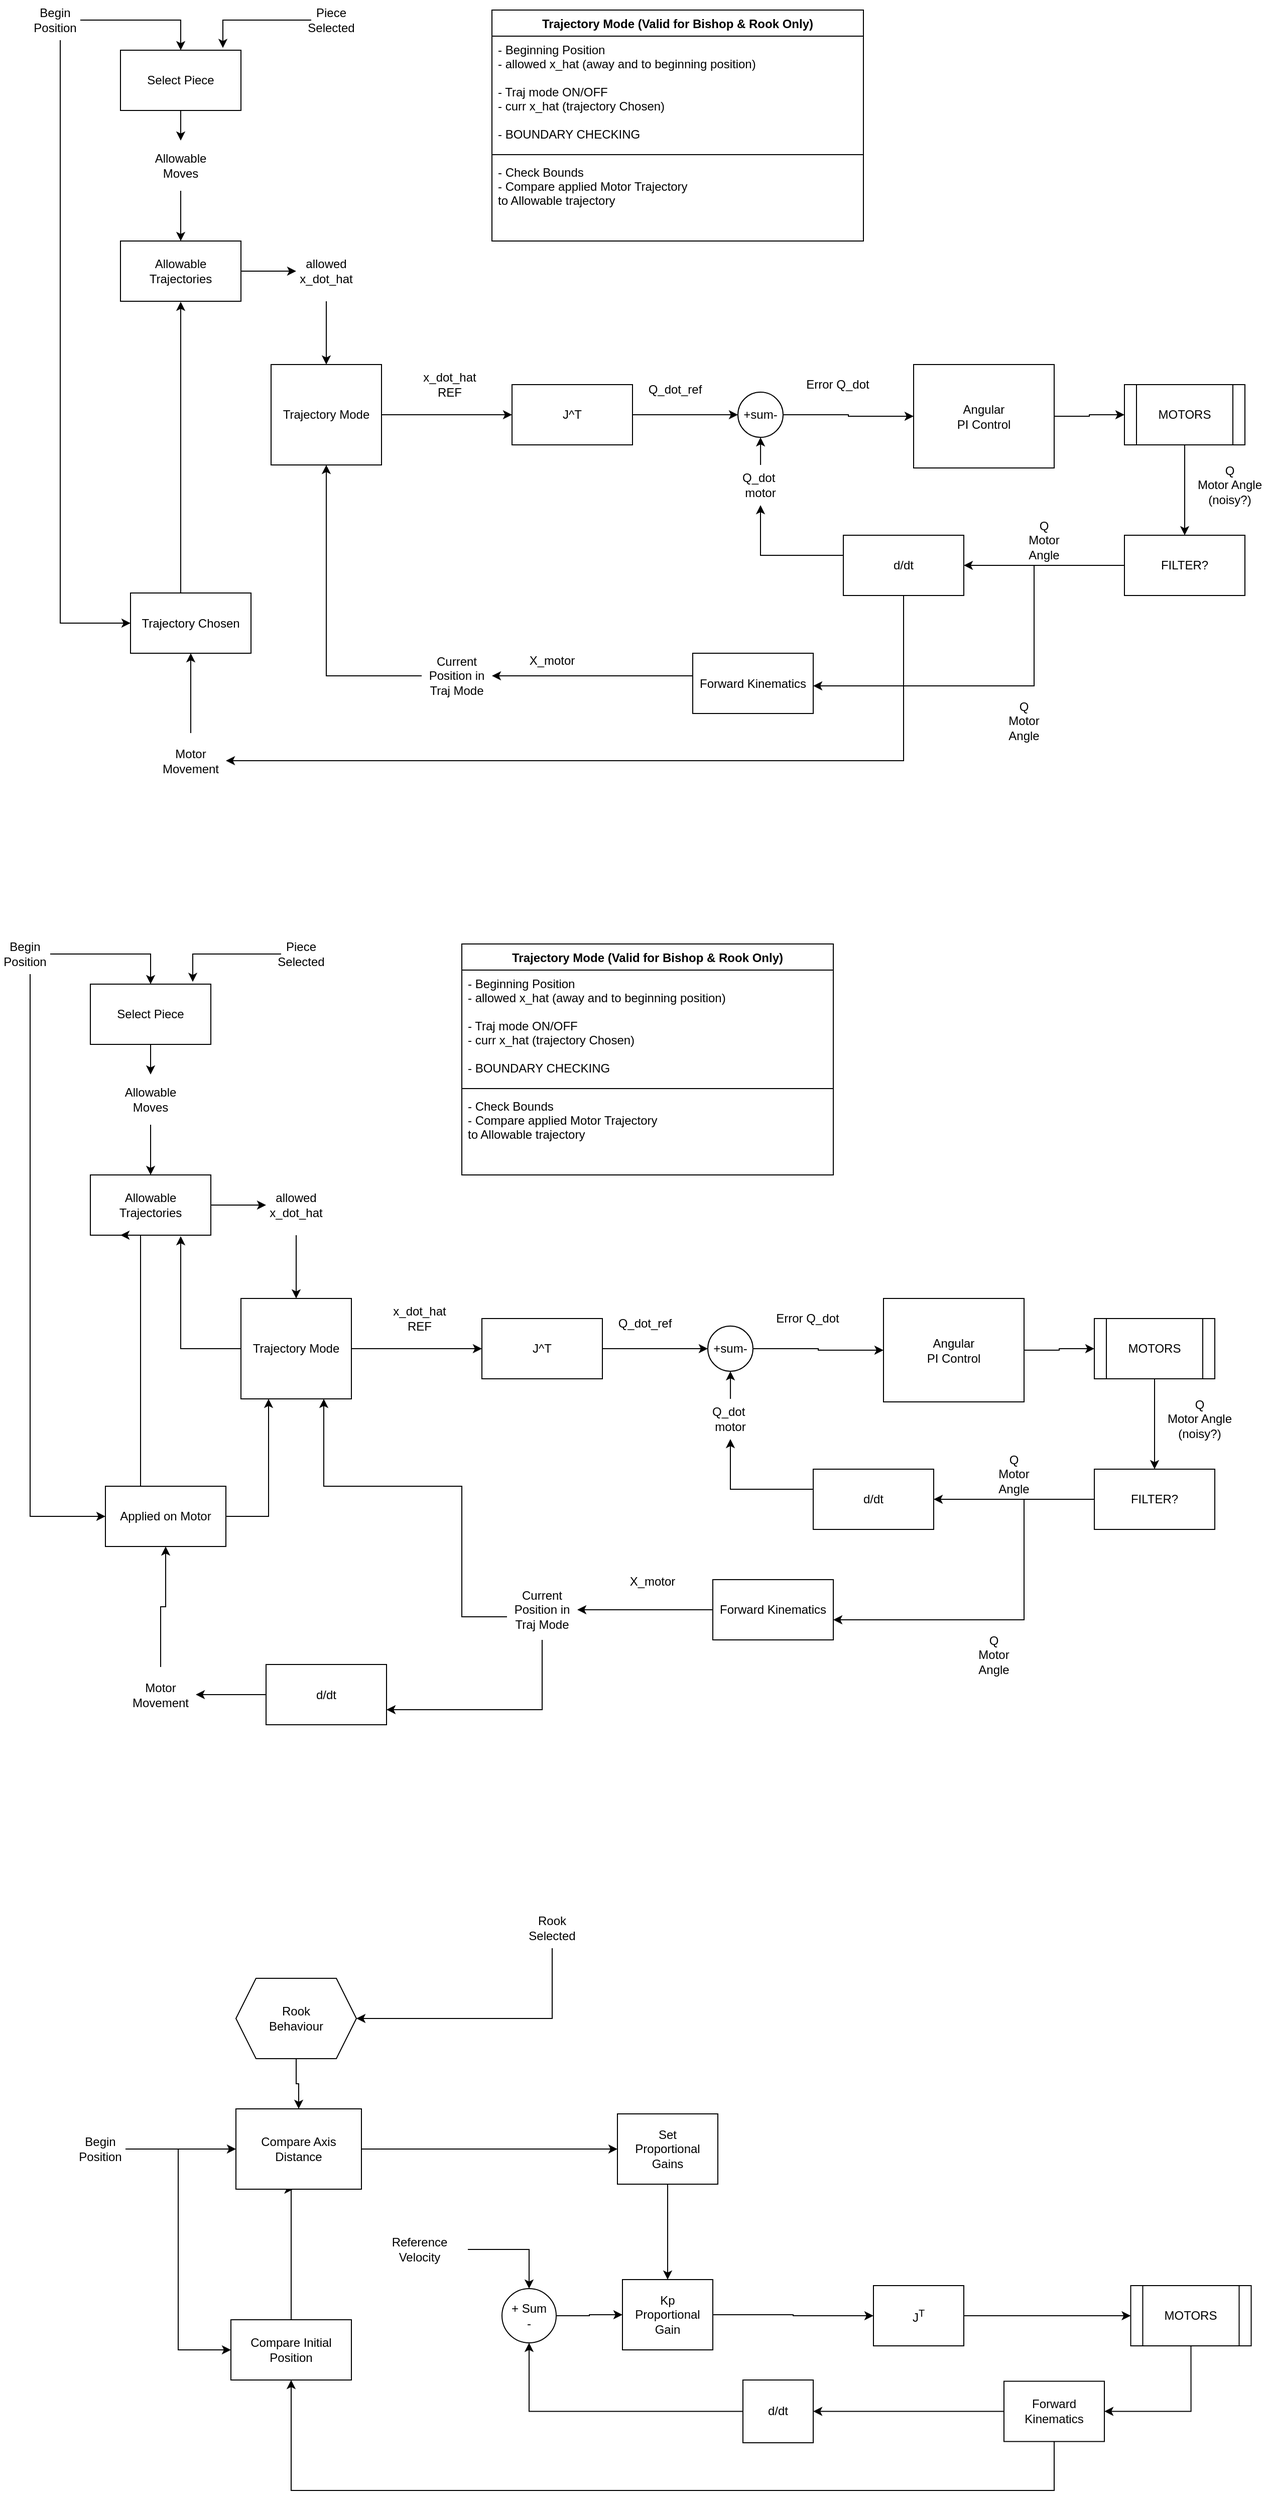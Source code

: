 <mxfile version="14.7.1" type="github">
  <diagram id="no_zvn_jt7BNAMizP92p" name="Page-1">
    <mxGraphModel dx="1588" dy="944" grid="1" gridSize="10" guides="1" tooltips="1" connect="1" arrows="1" fold="1" page="1" pageScale="1" pageWidth="827" pageHeight="1169" math="0" shadow="0">
      <root>
        <mxCell id="0" />
        <mxCell id="1" parent="0" />
        <mxCell id="gTRop01zv4GmD_jJxqDv-25" value="" style="edgeStyle=orthogonalEdgeStyle;rounded=0;orthogonalLoop=1;jettySize=auto;html=1;" parent="1" source="gTRop01zv4GmD_jJxqDv-1" target="gTRop01zv4GmD_jJxqDv-9" edge="1">
          <mxGeometry relative="1" as="geometry" />
        </mxCell>
        <mxCell id="gTRop01zv4GmD_jJxqDv-1" value="Select Piece" style="rounded=0;whiteSpace=wrap;html=1;" parent="1" vertex="1">
          <mxGeometry x="150" y="110" width="120" height="60" as="geometry" />
        </mxCell>
        <mxCell id="gTRop01zv4GmD_jJxqDv-3" value="" style="edgeStyle=orthogonalEdgeStyle;rounded=0;orthogonalLoop=1;jettySize=auto;html=1;" parent="1" source="gTRop01zv4GmD_jJxqDv-2" target="gTRop01zv4GmD_jJxqDv-1" edge="1">
          <mxGeometry relative="1" as="geometry" />
        </mxCell>
        <mxCell id="gTRop01zv4GmD_jJxqDv-81" value="" style="edgeStyle=orthogonalEdgeStyle;rounded=0;orthogonalLoop=1;jettySize=auto;html=1;entryX=0;entryY=0.5;entryDx=0;entryDy=0;" parent="1" source="gTRop01zv4GmD_jJxqDv-2" target="gTRop01zv4GmD_jJxqDv-33" edge="1">
          <mxGeometry relative="1" as="geometry">
            <mxPoint x="85" y="200" as="targetPoint" />
            <Array as="points">
              <mxPoint x="90" y="680" />
            </Array>
          </mxGeometry>
        </mxCell>
        <mxCell id="gTRop01zv4GmD_jJxqDv-2" value="Begin&lt;br&gt;Position" style="text;html=1;strokeColor=none;fillColor=none;align=center;verticalAlign=middle;whiteSpace=wrap;rounded=0;" parent="1" vertex="1">
          <mxGeometry x="60" y="60" width="50" height="40" as="geometry" />
        </mxCell>
        <mxCell id="gTRop01zv4GmD_jJxqDv-6" value="" style="edgeStyle=orthogonalEdgeStyle;rounded=0;orthogonalLoop=1;jettySize=auto;html=1;entryX=0.85;entryY=-0.037;entryDx=0;entryDy=0;entryPerimeter=0;" parent="1" source="gTRop01zv4GmD_jJxqDv-4" target="gTRop01zv4GmD_jJxqDv-1" edge="1">
          <mxGeometry relative="1" as="geometry">
            <mxPoint x="330" y="100" as="targetPoint" />
          </mxGeometry>
        </mxCell>
        <mxCell id="gTRop01zv4GmD_jJxqDv-4" value="Piece Selected" style="text;html=1;strokeColor=none;fillColor=none;align=center;verticalAlign=middle;whiteSpace=wrap;rounded=0;" parent="1" vertex="1">
          <mxGeometry x="340" y="70" width="40" height="20" as="geometry" />
        </mxCell>
        <mxCell id="gTRop01zv4GmD_jJxqDv-26" value="" style="edgeStyle=orthogonalEdgeStyle;rounded=0;orthogonalLoop=1;jettySize=auto;html=1;" parent="1" source="gTRop01zv4GmD_jJxqDv-9" target="gTRop01zv4GmD_jJxqDv-16" edge="1">
          <mxGeometry relative="1" as="geometry" />
        </mxCell>
        <mxCell id="gTRop01zv4GmD_jJxqDv-9" value="Allowable Moves" style="text;html=1;strokeColor=none;fillColor=none;align=center;verticalAlign=middle;whiteSpace=wrap;rounded=0;" parent="1" vertex="1">
          <mxGeometry x="180" y="200" width="60" height="50" as="geometry" />
        </mxCell>
        <mxCell id="gTRop01zv4GmD_jJxqDv-77" value="" style="edgeStyle=orthogonalEdgeStyle;rounded=0;orthogonalLoop=1;jettySize=auto;html=1;" parent="1" source="gTRop01zv4GmD_jJxqDv-16" target="gTRop01zv4GmD_jJxqDv-31" edge="1">
          <mxGeometry relative="1" as="geometry" />
        </mxCell>
        <mxCell id="gTRop01zv4GmD_jJxqDv-16" value="Allowable&lt;br&gt;Trajectories" style="rounded=0;whiteSpace=wrap;html=1;" parent="1" vertex="1">
          <mxGeometry x="150" y="300" width="120" height="60" as="geometry" />
        </mxCell>
        <mxCell id="gTRop01zv4GmD_jJxqDv-48" value="" style="edgeStyle=orthogonalEdgeStyle;rounded=0;orthogonalLoop=1;jettySize=auto;html=1;entryX=0;entryY=0.5;entryDx=0;entryDy=0;" parent="1" source="gTRop01zv4GmD_jJxqDv-20" target="gTRop01zv4GmD_jJxqDv-55" edge="1">
          <mxGeometry relative="1" as="geometry">
            <mxPoint x="760" y="473" as="targetPoint" />
          </mxGeometry>
        </mxCell>
        <mxCell id="gTRop01zv4GmD_jJxqDv-20" value="J^T" style="rounded=0;whiteSpace=wrap;html=1;" parent="1" vertex="1">
          <mxGeometry x="540" y="443" width="120" height="60" as="geometry" />
        </mxCell>
        <mxCell id="gTRop01zv4GmD_jJxqDv-45" value="" style="edgeStyle=orthogonalEdgeStyle;rounded=0;orthogonalLoop=1;jettySize=auto;html=1;" parent="1" source="gTRop01zv4GmD_jJxqDv-22" target="gTRop01zv4GmD_jJxqDv-20" edge="1">
          <mxGeometry relative="1" as="geometry" />
        </mxCell>
        <mxCell id="gTRop01zv4GmD_jJxqDv-22" value="Trajectory Mode" style="rounded=0;whiteSpace=wrap;html=1;" parent="1" vertex="1">
          <mxGeometry x="300" y="423" width="110" height="100" as="geometry" />
        </mxCell>
        <mxCell id="gTRop01zv4GmD_jJxqDv-78" value="" style="edgeStyle=orthogonalEdgeStyle;rounded=0;orthogonalLoop=1;jettySize=auto;html=1;entryX=0.5;entryY=0;entryDx=0;entryDy=0;" parent="1" source="gTRop01zv4GmD_jJxqDv-31" target="gTRop01zv4GmD_jJxqDv-22" edge="1">
          <mxGeometry relative="1" as="geometry">
            <mxPoint x="350" y="410" as="targetPoint" />
          </mxGeometry>
        </mxCell>
        <mxCell id="gTRop01zv4GmD_jJxqDv-31" value="allowed&lt;br&gt;x_dot_hat" style="text;html=1;strokeColor=none;fillColor=none;align=center;verticalAlign=middle;whiteSpace=wrap;rounded=0;" parent="1" vertex="1">
          <mxGeometry x="325" y="300" width="60" height="60" as="geometry" />
        </mxCell>
        <mxCell id="gTRop01zv4GmD_jJxqDv-79" value="" style="edgeStyle=orthogonalEdgeStyle;rounded=0;orthogonalLoop=1;jettySize=auto;html=1;entryX=0.25;entryY=1;entryDx=0;entryDy=0;" parent="1" source="gTRop01zv4GmD_jJxqDv-33" edge="1">
          <mxGeometry relative="1" as="geometry">
            <mxPoint x="210" y="360.5" as="targetPoint" />
            <Array as="points">
              <mxPoint x="210" y="470.5" />
              <mxPoint x="210" y="470.5" />
            </Array>
          </mxGeometry>
        </mxCell>
        <mxCell id="gTRop01zv4GmD_jJxqDv-33" value="Trajectory Chosen" style="rounded=0;whiteSpace=wrap;html=1;" parent="1" vertex="1">
          <mxGeometry x="160" y="650.5" width="120" height="60" as="geometry" />
        </mxCell>
        <mxCell id="gTRop01zv4GmD_jJxqDv-83" value="" style="edgeStyle=orthogonalEdgeStyle;rounded=0;orthogonalLoop=1;jettySize=auto;html=1;" parent="1" source="gTRop01zv4GmD_jJxqDv-34" target="gTRop01zv4GmD_jJxqDv-33" edge="1">
          <mxGeometry relative="1" as="geometry" />
        </mxCell>
        <mxCell id="gTRop01zv4GmD_jJxqDv-34" value="Motor Movement" style="text;html=1;strokeColor=none;fillColor=none;align=center;verticalAlign=middle;whiteSpace=wrap;rounded=0;" parent="1" vertex="1">
          <mxGeometry x="185" y="790" width="70" height="55" as="geometry" />
        </mxCell>
        <mxCell id="VHoZAzU2RzgKH1muCBWd-2" value="" style="edgeStyle=orthogonalEdgeStyle;rounded=0;orthogonalLoop=1;jettySize=auto;html=1;entryX=0.5;entryY=1;entryDx=0;entryDy=0;" parent="1" source="gTRop01zv4GmD_jJxqDv-42" target="gTRop01zv4GmD_jJxqDv-22" edge="1">
          <mxGeometry relative="1" as="geometry">
            <mxPoint x="335" y="673" as="targetPoint" />
          </mxGeometry>
        </mxCell>
        <mxCell id="gTRop01zv4GmD_jJxqDv-42" value="Current&lt;br&gt;Position in Traj Mode" style="text;html=1;strokeColor=none;fillColor=none;align=center;verticalAlign=middle;whiteSpace=wrap;rounded=0;" parent="1" vertex="1">
          <mxGeometry x="450" y="703" width="70" height="60" as="geometry" />
        </mxCell>
        <mxCell id="gTRop01zv4GmD_jJxqDv-46" value="x_dot_hat &lt;br&gt;REF" style="text;html=1;strokeColor=none;fillColor=none;align=center;verticalAlign=middle;whiteSpace=wrap;rounded=0;" parent="1" vertex="1">
          <mxGeometry x="450" y="423" width="56" height="40" as="geometry" />
        </mxCell>
        <mxCell id="gTRop01zv4GmD_jJxqDv-50" value="" style="edgeStyle=orthogonalEdgeStyle;rounded=0;orthogonalLoop=1;jettySize=auto;html=1;entryX=0.5;entryY=1;entryDx=0;entryDy=0;" parent="1" source="gTRop01zv4GmD_jJxqDv-49" target="gTRop01zv4GmD_jJxqDv-55" edge="1">
          <mxGeometry relative="1" as="geometry">
            <mxPoint x="790" y="473" as="targetPoint" />
          </mxGeometry>
        </mxCell>
        <mxCell id="gTRop01zv4GmD_jJxqDv-49" value="Q_dot&amp;nbsp;&lt;br&gt;motor" style="text;html=1;strokeColor=none;fillColor=none;align=center;verticalAlign=middle;whiteSpace=wrap;rounded=0;" parent="1" vertex="1">
          <mxGeometry x="761.25" y="523" width="52.5" height="40" as="geometry" />
        </mxCell>
        <mxCell id="gTRop01zv4GmD_jJxqDv-51" value="Q_dot_ref" style="text;html=1;strokeColor=none;fillColor=none;align=center;verticalAlign=middle;whiteSpace=wrap;rounded=0;" parent="1" vertex="1">
          <mxGeometry x="665" y="438" width="75" height="20" as="geometry" />
        </mxCell>
        <mxCell id="gTRop01zv4GmD_jJxqDv-57" value="" style="edgeStyle=orthogonalEdgeStyle;rounded=0;orthogonalLoop=1;jettySize=auto;html=1;" parent="1" source="gTRop01zv4GmD_jJxqDv-55" target="gTRop01zv4GmD_jJxqDv-56" edge="1">
          <mxGeometry relative="1" as="geometry" />
        </mxCell>
        <mxCell id="gTRop01zv4GmD_jJxqDv-55" value="&lt;span&gt;+sum-&lt;/span&gt;" style="ellipse;whiteSpace=wrap;html=1;aspect=fixed;" parent="1" vertex="1">
          <mxGeometry x="765" y="450.5" width="45" height="45" as="geometry" />
        </mxCell>
        <mxCell id="gTRop01zv4GmD_jJxqDv-59" value="" style="edgeStyle=orthogonalEdgeStyle;rounded=0;orthogonalLoop=1;jettySize=auto;html=1;" parent="1" source="gTRop01zv4GmD_jJxqDv-56" target="gTRop01zv4GmD_jJxqDv-58" edge="1">
          <mxGeometry relative="1" as="geometry" />
        </mxCell>
        <mxCell id="gTRop01zv4GmD_jJxqDv-56" value="Angular&lt;br&gt;PI Control" style="rounded=0;whiteSpace=wrap;html=1;" parent="1" vertex="1">
          <mxGeometry x="940" y="423" width="140" height="103" as="geometry" />
        </mxCell>
        <mxCell id="gTRop01zv4GmD_jJxqDv-61" value="" style="edgeStyle=orthogonalEdgeStyle;rounded=0;orthogonalLoop=1;jettySize=auto;html=1;" parent="1" source="gTRop01zv4GmD_jJxqDv-58" target="gTRop01zv4GmD_jJxqDv-60" edge="1">
          <mxGeometry relative="1" as="geometry" />
        </mxCell>
        <mxCell id="gTRop01zv4GmD_jJxqDv-58" value="MOTORS" style="shape=process;whiteSpace=wrap;html=1;backgroundOutline=1;" parent="1" vertex="1">
          <mxGeometry x="1150" y="443" width="120" height="60" as="geometry" />
        </mxCell>
        <mxCell id="gTRop01zv4GmD_jJxqDv-63" value="" style="edgeStyle=orthogonalEdgeStyle;rounded=0;orthogonalLoop=1;jettySize=auto;html=1;" parent="1" source="gTRop01zv4GmD_jJxqDv-60" target="gTRop01zv4GmD_jJxqDv-62" edge="1">
          <mxGeometry relative="1" as="geometry" />
        </mxCell>
        <mxCell id="gTRop01zv4GmD_jJxqDv-69" value="" style="edgeStyle=orthogonalEdgeStyle;rounded=0;orthogonalLoop=1;jettySize=auto;html=1;" parent="1" source="gTRop01zv4GmD_jJxqDv-60" target="gTRop01zv4GmD_jJxqDv-68" edge="1">
          <mxGeometry relative="1" as="geometry">
            <Array as="points">
              <mxPoint x="1060" y="623" />
              <mxPoint x="1060" y="743" />
            </Array>
          </mxGeometry>
        </mxCell>
        <mxCell id="gTRop01zv4GmD_jJxqDv-60" value="FILTER?" style="whiteSpace=wrap;html=1;" parent="1" vertex="1">
          <mxGeometry x="1150" y="593" width="120" height="60" as="geometry" />
        </mxCell>
        <mxCell id="gTRop01zv4GmD_jJxqDv-64" value="" style="edgeStyle=orthogonalEdgeStyle;rounded=0;orthogonalLoop=1;jettySize=auto;html=1;entryX=0.5;entryY=1;entryDx=0;entryDy=0;" parent="1" source="gTRop01zv4GmD_jJxqDv-62" target="gTRop01zv4GmD_jJxqDv-49" edge="1">
          <mxGeometry relative="1" as="geometry">
            <mxPoint x="788" y="583" as="targetPoint" />
            <Array as="points">
              <mxPoint x="787" y="613" />
            </Array>
          </mxGeometry>
        </mxCell>
        <mxCell id="gTRop01zv4GmD_jJxqDv-85" value="" style="edgeStyle=orthogonalEdgeStyle;rounded=0;orthogonalLoop=1;jettySize=auto;html=1;entryX=1;entryY=0.5;entryDx=0;entryDy=0;" parent="1" source="gTRop01zv4GmD_jJxqDv-62" target="gTRop01zv4GmD_jJxqDv-34" edge="1">
          <mxGeometry relative="1" as="geometry">
            <mxPoint x="940" y="730" as="targetPoint" />
            <Array as="points">
              <mxPoint x="930" y="818" />
            </Array>
          </mxGeometry>
        </mxCell>
        <mxCell id="gTRop01zv4GmD_jJxqDv-62" value="d/dt" style="whiteSpace=wrap;html=1;" parent="1" vertex="1">
          <mxGeometry x="870" y="593" width="120" height="60" as="geometry" />
        </mxCell>
        <mxCell id="gTRop01zv4GmD_jJxqDv-65" value="Q&lt;br&gt;Motor Angle&lt;br&gt;(noisy?)" style="text;html=1;strokeColor=none;fillColor=none;align=center;verticalAlign=middle;whiteSpace=wrap;rounded=0;" parent="1" vertex="1">
          <mxGeometry x="1220" y="513" width="70" height="60" as="geometry" />
        </mxCell>
        <mxCell id="gTRop01zv4GmD_jJxqDv-66" value="Q&lt;br&gt;Motor Angle" style="text;html=1;strokeColor=none;fillColor=none;align=center;verticalAlign=middle;whiteSpace=wrap;rounded=0;" parent="1" vertex="1">
          <mxGeometry x="1050" y="573" width="40" height="50" as="geometry" />
        </mxCell>
        <mxCell id="gTRop01zv4GmD_jJxqDv-67" value="Q&lt;br&gt;Motor Angle" style="text;html=1;strokeColor=none;fillColor=none;align=center;verticalAlign=middle;whiteSpace=wrap;rounded=0;" parent="1" vertex="1">
          <mxGeometry x="1030" y="753" width="40" height="50" as="geometry" />
        </mxCell>
        <mxCell id="gTRop01zv4GmD_jJxqDv-71" value="" style="edgeStyle=orthogonalEdgeStyle;rounded=0;orthogonalLoop=1;jettySize=auto;html=1;entryX=1;entryY=0.5;entryDx=0;entryDy=0;" parent="1" source="gTRop01zv4GmD_jJxqDv-68" target="gTRop01zv4GmD_jJxqDv-42" edge="1">
          <mxGeometry relative="1" as="geometry">
            <mxPoint x="490" y="673" as="targetPoint" />
            <Array as="points">
              <mxPoint x="520" y="733" />
            </Array>
          </mxGeometry>
        </mxCell>
        <mxCell id="gTRop01zv4GmD_jJxqDv-68" value="Forward Kinematics" style="whiteSpace=wrap;html=1;" parent="1" vertex="1">
          <mxGeometry x="720" y="710.5" width="120" height="60" as="geometry" />
        </mxCell>
        <mxCell id="gTRop01zv4GmD_jJxqDv-86" value="X_motor" style="text;html=1;strokeColor=none;fillColor=none;align=center;verticalAlign=middle;whiteSpace=wrap;rounded=0;" parent="1" vertex="1">
          <mxGeometry x="540" y="693" width="80" height="50" as="geometry" />
        </mxCell>
        <mxCell id="gTRop01zv4GmD_jJxqDv-88" value="Error Q_dot" style="text;html=1;strokeColor=none;fillColor=none;align=center;verticalAlign=middle;whiteSpace=wrap;rounded=0;" parent="1" vertex="1">
          <mxGeometry x="827" y="433" width="75" height="20" as="geometry" />
        </mxCell>
        <mxCell id="gTRop01zv4GmD_jJxqDv-91" value="Trajectory Mode (Valid for Bishop &amp; Rook Only)" style="swimlane;fontStyle=1;align=center;verticalAlign=top;childLayout=stackLayout;horizontal=1;startSize=26;horizontalStack=0;resizeParent=1;resizeParentMax=0;resizeLast=0;collapsible=1;marginBottom=0;" parent="1" vertex="1">
          <mxGeometry x="520" y="70" width="370" height="230" as="geometry" />
        </mxCell>
        <mxCell id="gTRop01zv4GmD_jJxqDv-92" value="- Beginning Position&#xa;- allowed x_hat (away and to beginning position)&#xa;&#xa;- Traj mode ON/OFF&#xa;- curr x_hat (trajectory Chosen)&#xa;&#xa;- BOUNDARY CHECKING&#xa;&#xa;" style="text;strokeColor=none;fillColor=none;align=left;verticalAlign=top;spacingLeft=4;spacingRight=4;overflow=hidden;rotatable=0;points=[[0,0.5],[1,0.5]];portConstraint=eastwest;" parent="gTRop01zv4GmD_jJxqDv-91" vertex="1">
          <mxGeometry y="26" width="370" height="114" as="geometry" />
        </mxCell>
        <mxCell id="gTRop01zv4GmD_jJxqDv-93" value="" style="line;strokeWidth=1;fillColor=none;align=left;verticalAlign=middle;spacingTop=-1;spacingLeft=3;spacingRight=3;rotatable=0;labelPosition=right;points=[];portConstraint=eastwest;" parent="gTRop01zv4GmD_jJxqDv-91" vertex="1">
          <mxGeometry y="140" width="370" height="8" as="geometry" />
        </mxCell>
        <mxCell id="gTRop01zv4GmD_jJxqDv-94" value="- Check Bounds&#xa;- Compare applied Motor Trajectory &#xa;to Allowable trajectory" style="text;strokeColor=none;fillColor=none;align=left;verticalAlign=top;spacingLeft=4;spacingRight=4;overflow=hidden;rotatable=0;points=[[0,0.5],[1,0.5]];portConstraint=eastwest;" parent="gTRop01zv4GmD_jJxqDv-91" vertex="1">
          <mxGeometry y="148" width="370" height="82" as="geometry" />
        </mxCell>
        <mxCell id="VHoZAzU2RzgKH1muCBWd-4" value="" style="edgeStyle=orthogonalEdgeStyle;rounded=0;orthogonalLoop=1;jettySize=auto;html=1;" parent="1" source="VHoZAzU2RzgKH1muCBWd-5" target="VHoZAzU2RzgKH1muCBWd-12" edge="1">
          <mxGeometry relative="1" as="geometry" />
        </mxCell>
        <mxCell id="VHoZAzU2RzgKH1muCBWd-5" value="Select Piece" style="rounded=0;whiteSpace=wrap;html=1;" parent="1" vertex="1">
          <mxGeometry x="120" y="1040" width="120" height="60" as="geometry" />
        </mxCell>
        <mxCell id="VHoZAzU2RzgKH1muCBWd-6" value="" style="edgeStyle=orthogonalEdgeStyle;rounded=0;orthogonalLoop=1;jettySize=auto;html=1;" parent="1" source="VHoZAzU2RzgKH1muCBWd-8" target="VHoZAzU2RzgKH1muCBWd-5" edge="1">
          <mxGeometry relative="1" as="geometry" />
        </mxCell>
        <mxCell id="VHoZAzU2RzgKH1muCBWd-7" value="" style="edgeStyle=orthogonalEdgeStyle;rounded=0;orthogonalLoop=1;jettySize=auto;html=1;entryX=0;entryY=0.5;entryDx=0;entryDy=0;" parent="1" source="VHoZAzU2RzgKH1muCBWd-8" target="VHoZAzU2RzgKH1muCBWd-22" edge="1">
          <mxGeometry relative="1" as="geometry">
            <mxPoint x="55" y="1130" as="targetPoint" />
            <Array as="points">
              <mxPoint x="60" y="1570" />
            </Array>
          </mxGeometry>
        </mxCell>
        <mxCell id="VHoZAzU2RzgKH1muCBWd-8" value="Begin&lt;br&gt;Position" style="text;html=1;strokeColor=none;fillColor=none;align=center;verticalAlign=middle;whiteSpace=wrap;rounded=0;" parent="1" vertex="1">
          <mxGeometry x="30" y="990" width="50" height="40" as="geometry" />
        </mxCell>
        <mxCell id="VHoZAzU2RzgKH1muCBWd-9" value="" style="edgeStyle=orthogonalEdgeStyle;rounded=0;orthogonalLoop=1;jettySize=auto;html=1;entryX=0.85;entryY=-0.037;entryDx=0;entryDy=0;entryPerimeter=0;" parent="1" source="VHoZAzU2RzgKH1muCBWd-10" target="VHoZAzU2RzgKH1muCBWd-5" edge="1">
          <mxGeometry relative="1" as="geometry">
            <mxPoint x="300" y="1030" as="targetPoint" />
          </mxGeometry>
        </mxCell>
        <mxCell id="VHoZAzU2RzgKH1muCBWd-10" value="Piece Selected" style="text;html=1;strokeColor=none;fillColor=none;align=center;verticalAlign=middle;whiteSpace=wrap;rounded=0;" parent="1" vertex="1">
          <mxGeometry x="310" y="1000" width="40" height="20" as="geometry" />
        </mxCell>
        <mxCell id="VHoZAzU2RzgKH1muCBWd-11" value="" style="edgeStyle=orthogonalEdgeStyle;rounded=0;orthogonalLoop=1;jettySize=auto;html=1;" parent="1" source="VHoZAzU2RzgKH1muCBWd-12" target="VHoZAzU2RzgKH1muCBWd-14" edge="1">
          <mxGeometry relative="1" as="geometry" />
        </mxCell>
        <mxCell id="VHoZAzU2RzgKH1muCBWd-12" value="Allowable Moves" style="text;html=1;strokeColor=none;fillColor=none;align=center;verticalAlign=middle;whiteSpace=wrap;rounded=0;" parent="1" vertex="1">
          <mxGeometry x="150" y="1130" width="60" height="50" as="geometry" />
        </mxCell>
        <mxCell id="VHoZAzU2RzgKH1muCBWd-13" value="" style="edgeStyle=orthogonalEdgeStyle;rounded=0;orthogonalLoop=1;jettySize=auto;html=1;" parent="1" source="VHoZAzU2RzgKH1muCBWd-14" target="VHoZAzU2RzgKH1muCBWd-20" edge="1">
          <mxGeometry relative="1" as="geometry" />
        </mxCell>
        <mxCell id="VHoZAzU2RzgKH1muCBWd-14" value="Allowable&lt;br&gt;Trajectories" style="rounded=0;whiteSpace=wrap;html=1;" parent="1" vertex="1">
          <mxGeometry x="120" y="1230" width="120" height="60" as="geometry" />
        </mxCell>
        <mxCell id="VHoZAzU2RzgKH1muCBWd-15" value="" style="edgeStyle=orthogonalEdgeStyle;rounded=0;orthogonalLoop=1;jettySize=auto;html=1;entryX=0;entryY=0.5;entryDx=0;entryDy=0;" parent="1" source="VHoZAzU2RzgKH1muCBWd-16" target="VHoZAzU2RzgKH1muCBWd-32" edge="1">
          <mxGeometry relative="1" as="geometry">
            <mxPoint x="730" y="1403" as="targetPoint" />
          </mxGeometry>
        </mxCell>
        <mxCell id="VHoZAzU2RzgKH1muCBWd-16" value="J^T" style="rounded=0;whiteSpace=wrap;html=1;" parent="1" vertex="1">
          <mxGeometry x="510" y="1373" width="120" height="60" as="geometry" />
        </mxCell>
        <mxCell id="VHoZAzU2RzgKH1muCBWd-17" value="" style="edgeStyle=orthogonalEdgeStyle;rounded=0;orthogonalLoop=1;jettySize=auto;html=1;" parent="1" source="VHoZAzU2RzgKH1muCBWd-18" target="VHoZAzU2RzgKH1muCBWd-16" edge="1">
          <mxGeometry relative="1" as="geometry" />
        </mxCell>
        <mxCell id="VHoZAzU2RzgKH1muCBWd-18" value="Trajectory Mode" style="rounded=0;whiteSpace=wrap;html=1;" parent="1" vertex="1">
          <mxGeometry x="270" y="1353" width="110" height="100" as="geometry" />
        </mxCell>
        <mxCell id="VHoZAzU2RzgKH1muCBWd-19" value="" style="edgeStyle=orthogonalEdgeStyle;rounded=0;orthogonalLoop=1;jettySize=auto;html=1;entryX=0.5;entryY=0;entryDx=0;entryDy=0;" parent="1" source="VHoZAzU2RzgKH1muCBWd-20" target="VHoZAzU2RzgKH1muCBWd-18" edge="1">
          <mxGeometry relative="1" as="geometry">
            <mxPoint x="320" y="1340" as="targetPoint" />
          </mxGeometry>
        </mxCell>
        <mxCell id="VHoZAzU2RzgKH1muCBWd-20" value="allowed&lt;br&gt;x_dot_hat" style="text;html=1;strokeColor=none;fillColor=none;align=center;verticalAlign=middle;whiteSpace=wrap;rounded=0;" parent="1" vertex="1">
          <mxGeometry x="295" y="1230" width="60" height="60" as="geometry" />
        </mxCell>
        <mxCell id="VHoZAzU2RzgKH1muCBWd-21" value="" style="edgeStyle=orthogonalEdgeStyle;rounded=0;orthogonalLoop=1;jettySize=auto;html=1;exitX=0;exitY=0.5;exitDx=0;exitDy=0;" parent="1" source="VHoZAzU2RzgKH1muCBWd-18" edge="1">
          <mxGeometry relative="1" as="geometry">
            <mxPoint x="210" y="1291" as="targetPoint" />
            <Array as="points">
              <mxPoint x="210" y="1403" />
            </Array>
          </mxGeometry>
        </mxCell>
        <mxCell id="VHoZAzU2RzgKH1muCBWd-59" value="" style="edgeStyle=orthogonalEdgeStyle;rounded=0;orthogonalLoop=1;jettySize=auto;html=1;entryX=0.25;entryY=1;entryDx=0;entryDy=0;" parent="1" source="VHoZAzU2RzgKH1muCBWd-22" target="VHoZAzU2RzgKH1muCBWd-18" edge="1">
          <mxGeometry relative="1" as="geometry">
            <mxPoint x="390" y="1610.5" as="targetPoint" />
          </mxGeometry>
        </mxCell>
        <mxCell id="VHoZAzU2RzgKH1muCBWd-61" value="" style="edgeStyle=orthogonalEdgeStyle;rounded=0;orthogonalLoop=1;jettySize=auto;html=1;entryX=0.25;entryY=1;entryDx=0;entryDy=0;" parent="1" source="VHoZAzU2RzgKH1muCBWd-22" target="VHoZAzU2RzgKH1muCBWd-14" edge="1">
          <mxGeometry relative="1" as="geometry">
            <mxPoint x="180" y="1420" as="targetPoint" />
            <Array as="points">
              <mxPoint x="170" y="1290" />
            </Array>
          </mxGeometry>
        </mxCell>
        <mxCell id="VHoZAzU2RzgKH1muCBWd-22" value="Applied on Motor" style="rounded=0;whiteSpace=wrap;html=1;" parent="1" vertex="1">
          <mxGeometry x="135" y="1540" width="120" height="60" as="geometry" />
        </mxCell>
        <mxCell id="VHoZAzU2RzgKH1muCBWd-23" value="" style="edgeStyle=orthogonalEdgeStyle;rounded=0;orthogonalLoop=1;jettySize=auto;html=1;" parent="1" source="VHoZAzU2RzgKH1muCBWd-24" target="VHoZAzU2RzgKH1muCBWd-22" edge="1">
          <mxGeometry relative="1" as="geometry">
            <Array as="points">
              <mxPoint x="190" y="1660" />
              <mxPoint x="195" y="1660" />
            </Array>
          </mxGeometry>
        </mxCell>
        <mxCell id="VHoZAzU2RzgKH1muCBWd-24" value="Motor Movement" style="text;html=1;strokeColor=none;fillColor=none;align=center;verticalAlign=middle;whiteSpace=wrap;rounded=0;" parent="1" vertex="1">
          <mxGeometry x="155" y="1720" width="70" height="55" as="geometry" />
        </mxCell>
        <mxCell id="VHoZAzU2RzgKH1muCBWd-25" value="" style="edgeStyle=orthogonalEdgeStyle;rounded=0;orthogonalLoop=1;jettySize=auto;html=1;entryX=0.75;entryY=1;entryDx=0;entryDy=0;" parent="1" source="VHoZAzU2RzgKH1muCBWd-26" target="VHoZAzU2RzgKH1muCBWd-18" edge="1">
          <mxGeometry relative="1" as="geometry">
            <mxPoint x="305" y="1603" as="targetPoint" />
            <Array as="points">
              <mxPoint x="490" y="1670" />
              <mxPoint x="490" y="1540" />
              <mxPoint x="353" y="1540" />
            </Array>
          </mxGeometry>
        </mxCell>
        <mxCell id="VHoZAzU2RzgKH1muCBWd-57" value="" style="edgeStyle=orthogonalEdgeStyle;rounded=0;orthogonalLoop=1;jettySize=auto;html=1;entryX=1;entryY=0.75;entryDx=0;entryDy=0;" parent="1" source="VHoZAzU2RzgKH1muCBWd-26" target="VHoZAzU2RzgKH1muCBWd-54" edge="1">
          <mxGeometry relative="1" as="geometry">
            <mxPoint x="615" y="1810" as="targetPoint" />
            <Array as="points">
              <mxPoint x="570" y="1763" />
            </Array>
          </mxGeometry>
        </mxCell>
        <mxCell id="VHoZAzU2RzgKH1muCBWd-26" value="Current&lt;br&gt;Position in Traj Mode" style="text;html=1;strokeColor=none;fillColor=none;align=center;verticalAlign=middle;whiteSpace=wrap;rounded=0;" parent="1" vertex="1">
          <mxGeometry x="535" y="1633" width="70" height="60" as="geometry" />
        </mxCell>
        <mxCell id="VHoZAzU2RzgKH1muCBWd-27" value="x_dot_hat &lt;br&gt;REF" style="text;html=1;strokeColor=none;fillColor=none;align=center;verticalAlign=middle;whiteSpace=wrap;rounded=0;" parent="1" vertex="1">
          <mxGeometry x="420" y="1353" width="56" height="40" as="geometry" />
        </mxCell>
        <mxCell id="VHoZAzU2RzgKH1muCBWd-28" value="" style="edgeStyle=orthogonalEdgeStyle;rounded=0;orthogonalLoop=1;jettySize=auto;html=1;entryX=0.5;entryY=1;entryDx=0;entryDy=0;" parent="1" source="VHoZAzU2RzgKH1muCBWd-29" target="VHoZAzU2RzgKH1muCBWd-32" edge="1">
          <mxGeometry relative="1" as="geometry">
            <mxPoint x="760" y="1403" as="targetPoint" />
          </mxGeometry>
        </mxCell>
        <mxCell id="VHoZAzU2RzgKH1muCBWd-29" value="Q_dot&amp;nbsp;&lt;br&gt;motor" style="text;html=1;strokeColor=none;fillColor=none;align=center;verticalAlign=middle;whiteSpace=wrap;rounded=0;" parent="1" vertex="1">
          <mxGeometry x="731.25" y="1453" width="52.5" height="40" as="geometry" />
        </mxCell>
        <mxCell id="VHoZAzU2RzgKH1muCBWd-30" value="Q_dot_ref" style="text;html=1;strokeColor=none;fillColor=none;align=center;verticalAlign=middle;whiteSpace=wrap;rounded=0;" parent="1" vertex="1">
          <mxGeometry x="635" y="1368" width="75" height="20" as="geometry" />
        </mxCell>
        <mxCell id="VHoZAzU2RzgKH1muCBWd-31" value="" style="edgeStyle=orthogonalEdgeStyle;rounded=0;orthogonalLoop=1;jettySize=auto;html=1;" parent="1" source="VHoZAzU2RzgKH1muCBWd-32" target="VHoZAzU2RzgKH1muCBWd-34" edge="1">
          <mxGeometry relative="1" as="geometry" />
        </mxCell>
        <mxCell id="VHoZAzU2RzgKH1muCBWd-32" value="&lt;span&gt;+sum-&lt;/span&gt;" style="ellipse;whiteSpace=wrap;html=1;aspect=fixed;" parent="1" vertex="1">
          <mxGeometry x="735" y="1380.5" width="45" height="45" as="geometry" />
        </mxCell>
        <mxCell id="VHoZAzU2RzgKH1muCBWd-33" value="" style="edgeStyle=orthogonalEdgeStyle;rounded=0;orthogonalLoop=1;jettySize=auto;html=1;" parent="1" source="VHoZAzU2RzgKH1muCBWd-34" target="VHoZAzU2RzgKH1muCBWd-36" edge="1">
          <mxGeometry relative="1" as="geometry" />
        </mxCell>
        <mxCell id="VHoZAzU2RzgKH1muCBWd-34" value="Angular&lt;br&gt;PI Control" style="rounded=0;whiteSpace=wrap;html=1;" parent="1" vertex="1">
          <mxGeometry x="910" y="1353" width="140" height="103" as="geometry" />
        </mxCell>
        <mxCell id="VHoZAzU2RzgKH1muCBWd-35" value="" style="edgeStyle=orthogonalEdgeStyle;rounded=0;orthogonalLoop=1;jettySize=auto;html=1;" parent="1" source="VHoZAzU2RzgKH1muCBWd-36" target="VHoZAzU2RzgKH1muCBWd-39" edge="1">
          <mxGeometry relative="1" as="geometry" />
        </mxCell>
        <mxCell id="VHoZAzU2RzgKH1muCBWd-36" value="MOTORS" style="shape=process;whiteSpace=wrap;html=1;backgroundOutline=1;" parent="1" vertex="1">
          <mxGeometry x="1120" y="1373" width="120" height="60" as="geometry" />
        </mxCell>
        <mxCell id="VHoZAzU2RzgKH1muCBWd-37" value="" style="edgeStyle=orthogonalEdgeStyle;rounded=0;orthogonalLoop=1;jettySize=auto;html=1;" parent="1" source="VHoZAzU2RzgKH1muCBWd-39" target="VHoZAzU2RzgKH1muCBWd-42" edge="1">
          <mxGeometry relative="1" as="geometry" />
        </mxCell>
        <mxCell id="VHoZAzU2RzgKH1muCBWd-38" value="" style="edgeStyle=orthogonalEdgeStyle;rounded=0;orthogonalLoop=1;jettySize=auto;html=1;" parent="1" source="VHoZAzU2RzgKH1muCBWd-39" target="VHoZAzU2RzgKH1muCBWd-47" edge="1">
          <mxGeometry relative="1" as="geometry">
            <Array as="points">
              <mxPoint x="1050" y="1553" />
              <mxPoint x="1050" y="1673" />
            </Array>
          </mxGeometry>
        </mxCell>
        <mxCell id="VHoZAzU2RzgKH1muCBWd-39" value="FILTER?" style="whiteSpace=wrap;html=1;" parent="1" vertex="1">
          <mxGeometry x="1120" y="1523" width="120" height="60" as="geometry" />
        </mxCell>
        <mxCell id="VHoZAzU2RzgKH1muCBWd-40" value="" style="edgeStyle=orthogonalEdgeStyle;rounded=0;orthogonalLoop=1;jettySize=auto;html=1;entryX=0.5;entryY=1;entryDx=0;entryDy=0;" parent="1" source="VHoZAzU2RzgKH1muCBWd-42" target="VHoZAzU2RzgKH1muCBWd-29" edge="1">
          <mxGeometry relative="1" as="geometry">
            <mxPoint x="758" y="1513" as="targetPoint" />
            <Array as="points">
              <mxPoint x="757" y="1543" />
            </Array>
          </mxGeometry>
        </mxCell>
        <mxCell id="VHoZAzU2RzgKH1muCBWd-42" value="d/dt" style="whiteSpace=wrap;html=1;" parent="1" vertex="1">
          <mxGeometry x="840" y="1523" width="120" height="60" as="geometry" />
        </mxCell>
        <mxCell id="VHoZAzU2RzgKH1muCBWd-43" value="Q&lt;br&gt;Motor Angle&lt;br&gt;(noisy?)" style="text;html=1;strokeColor=none;fillColor=none;align=center;verticalAlign=middle;whiteSpace=wrap;rounded=0;" parent="1" vertex="1">
          <mxGeometry x="1190" y="1443" width="70" height="60" as="geometry" />
        </mxCell>
        <mxCell id="VHoZAzU2RzgKH1muCBWd-44" value="Q&lt;br&gt;Motor Angle" style="text;html=1;strokeColor=none;fillColor=none;align=center;verticalAlign=middle;whiteSpace=wrap;rounded=0;" parent="1" vertex="1">
          <mxGeometry x="1020" y="1503" width="40" height="50" as="geometry" />
        </mxCell>
        <mxCell id="VHoZAzU2RzgKH1muCBWd-45" value="Q&lt;br&gt;Motor Angle" style="text;html=1;strokeColor=none;fillColor=none;align=center;verticalAlign=middle;whiteSpace=wrap;rounded=0;" parent="1" vertex="1">
          <mxGeometry x="1000" y="1683" width="40" height="50" as="geometry" />
        </mxCell>
        <mxCell id="VHoZAzU2RzgKH1muCBWd-46" value="" style="edgeStyle=orthogonalEdgeStyle;rounded=0;orthogonalLoop=1;jettySize=auto;html=1;entryX=1;entryY=0.5;entryDx=0;entryDy=0;" parent="1" source="VHoZAzU2RzgKH1muCBWd-47" target="VHoZAzU2RzgKH1muCBWd-26" edge="1">
          <mxGeometry relative="1" as="geometry">
            <mxPoint x="460" y="1603" as="targetPoint" />
            <Array as="points">
              <mxPoint x="630" y="1663" />
              <mxPoint x="630" y="1663" />
            </Array>
          </mxGeometry>
        </mxCell>
        <mxCell id="VHoZAzU2RzgKH1muCBWd-47" value="Forward Kinematics" style="whiteSpace=wrap;html=1;" parent="1" vertex="1">
          <mxGeometry x="740" y="1633" width="120" height="60" as="geometry" />
        </mxCell>
        <mxCell id="VHoZAzU2RzgKH1muCBWd-48" value="X_motor" style="text;html=1;strokeColor=none;fillColor=none;align=center;verticalAlign=middle;whiteSpace=wrap;rounded=0;" parent="1" vertex="1">
          <mxGeometry x="640" y="1610" width="80" height="50" as="geometry" />
        </mxCell>
        <mxCell id="VHoZAzU2RzgKH1muCBWd-49" value="Error Q_dot" style="text;html=1;strokeColor=none;fillColor=none;align=center;verticalAlign=middle;whiteSpace=wrap;rounded=0;" parent="1" vertex="1">
          <mxGeometry x="797" y="1363" width="75" height="20" as="geometry" />
        </mxCell>
        <mxCell id="VHoZAzU2RzgKH1muCBWd-50" value="Trajectory Mode (Valid for Bishop &amp; Rook Only)" style="swimlane;fontStyle=1;align=center;verticalAlign=top;childLayout=stackLayout;horizontal=1;startSize=26;horizontalStack=0;resizeParent=1;resizeParentMax=0;resizeLast=0;collapsible=1;marginBottom=0;" parent="1" vertex="1">
          <mxGeometry x="490" y="1000" width="370" height="230" as="geometry" />
        </mxCell>
        <mxCell id="VHoZAzU2RzgKH1muCBWd-51" value="- Beginning Position&#xa;- allowed x_hat (away and to beginning position)&#xa;&#xa;- Traj mode ON/OFF&#xa;- curr x_hat (trajectory Chosen)&#xa;&#xa;- BOUNDARY CHECKING&#xa;&#xa;" style="text;strokeColor=none;fillColor=none;align=left;verticalAlign=top;spacingLeft=4;spacingRight=4;overflow=hidden;rotatable=0;points=[[0,0.5],[1,0.5]];portConstraint=eastwest;" parent="VHoZAzU2RzgKH1muCBWd-50" vertex="1">
          <mxGeometry y="26" width="370" height="114" as="geometry" />
        </mxCell>
        <mxCell id="VHoZAzU2RzgKH1muCBWd-52" value="" style="line;strokeWidth=1;fillColor=none;align=left;verticalAlign=middle;spacingTop=-1;spacingLeft=3;spacingRight=3;rotatable=0;labelPosition=right;points=[];portConstraint=eastwest;" parent="VHoZAzU2RzgKH1muCBWd-50" vertex="1">
          <mxGeometry y="140" width="370" height="8" as="geometry" />
        </mxCell>
        <mxCell id="VHoZAzU2RzgKH1muCBWd-53" value="- Check Bounds&#xa;- Compare applied Motor Trajectory &#xa;to Allowable trajectory" style="text;strokeColor=none;fillColor=none;align=left;verticalAlign=top;spacingLeft=4;spacingRight=4;overflow=hidden;rotatable=0;points=[[0,0.5],[1,0.5]];portConstraint=eastwest;" parent="VHoZAzU2RzgKH1muCBWd-50" vertex="1">
          <mxGeometry y="148" width="370" height="82" as="geometry" />
        </mxCell>
        <mxCell id="VHoZAzU2RzgKH1muCBWd-55" value="" style="edgeStyle=orthogonalEdgeStyle;rounded=0;orthogonalLoop=1;jettySize=auto;html=1;" parent="1" source="VHoZAzU2RzgKH1muCBWd-54" target="VHoZAzU2RzgKH1muCBWd-24" edge="1">
          <mxGeometry relative="1" as="geometry" />
        </mxCell>
        <mxCell id="VHoZAzU2RzgKH1muCBWd-54" value="d/dt" style="whiteSpace=wrap;html=1;" parent="1" vertex="1">
          <mxGeometry x="295" y="1717.5" width="120" height="60" as="geometry" />
        </mxCell>
        <mxCell id="6leYjax8hMQzbMTbFxdN-76" value="" style="edgeStyle=orthogonalEdgeStyle;rounded=0;orthogonalLoop=1;jettySize=auto;html=1;exitX=0.5;exitY=1;exitDx=0;exitDy=0;" edge="1" parent="1" source="6leYjax8hMQzbMTbFxdN-75" target="6leYjax8hMQzbMTbFxdN-77">
          <mxGeometry relative="1" as="geometry">
            <mxPoint x="380" y="2050" as="sourcePoint" />
            <mxPoint x="570" y="2130" as="targetPoint" />
          </mxGeometry>
        </mxCell>
        <mxCell id="6leYjax8hMQzbMTbFxdN-80" value="" style="edgeStyle=orthogonalEdgeStyle;rounded=0;orthogonalLoop=1;jettySize=auto;html=1;entryX=0;entryY=0.5;entryDx=0;entryDy=0;" edge="1" parent="1" source="6leYjax8hMQzbMTbFxdN-5" target="6leYjax8hMQzbMTbFxdN-77">
          <mxGeometry relative="1" as="geometry">
            <mxPoint x="345" y="2180" as="targetPoint" />
          </mxGeometry>
        </mxCell>
        <mxCell id="6leYjax8hMQzbMTbFxdN-90" value="" style="edgeStyle=orthogonalEdgeStyle;rounded=0;orthogonalLoop=1;jettySize=auto;html=1;entryX=0;entryY=0.5;entryDx=0;entryDy=0;" edge="1" parent="1" source="6leYjax8hMQzbMTbFxdN-5" target="6leYjax8hMQzbMTbFxdN-66">
          <mxGeometry relative="1" as="geometry">
            <mxPoint x="130" y="2300" as="targetPoint" />
          </mxGeometry>
        </mxCell>
        <mxCell id="6leYjax8hMQzbMTbFxdN-5" value="Begin&lt;br&gt;Position" style="text;html=1;strokeColor=none;fillColor=none;align=center;verticalAlign=middle;whiteSpace=wrap;rounded=0;" vertex="1" parent="1">
          <mxGeometry x="105" y="2180" width="50" height="40" as="geometry" />
        </mxCell>
        <mxCell id="6leYjax8hMQzbMTbFxdN-6" value="" style="edgeStyle=orthogonalEdgeStyle;rounded=0;orthogonalLoop=1;jettySize=auto;html=1;entryX=1;entryY=0.5;entryDx=0;entryDy=0;" edge="1" parent="1" source="6leYjax8hMQzbMTbFxdN-7" target="6leYjax8hMQzbMTbFxdN-75">
          <mxGeometry relative="1" as="geometry">
            <mxPoint x="295" y="2010" as="targetPoint" />
            <Array as="points">
              <mxPoint x="580" y="2070" />
            </Array>
          </mxGeometry>
        </mxCell>
        <mxCell id="6leYjax8hMQzbMTbFxdN-7" value="Rook&lt;br&gt;Selected" style="text;html=1;strokeColor=none;fillColor=none;align=center;verticalAlign=middle;whiteSpace=wrap;rounded=0;" vertex="1" parent="1">
          <mxGeometry x="550" y="1960" width="60" height="40" as="geometry" />
        </mxCell>
        <mxCell id="6leYjax8hMQzbMTbFxdN-61" value="" style="edgeStyle=orthogonalEdgeStyle;rounded=0;orthogonalLoop=1;jettySize=auto;html=1;" edge="1" parent="1" source="6leYjax8hMQzbMTbFxdN-13" target="6leYjax8hMQzbMTbFxdN-36">
          <mxGeometry relative="1" as="geometry" />
        </mxCell>
        <mxCell id="6leYjax8hMQzbMTbFxdN-13" value="J&lt;sup&gt;T&lt;/sup&gt;" style="rounded=0;whiteSpace=wrap;html=1;" vertex="1" parent="1">
          <mxGeometry x="900" y="2336" width="90" height="60" as="geometry" />
        </mxCell>
        <mxCell id="6leYjax8hMQzbMTbFxdN-36" value="MOTORS" style="shape=process;whiteSpace=wrap;html=1;backgroundOutline=1;" vertex="1" parent="1">
          <mxGeometry x="1156.25" y="2336" width="120" height="60" as="geometry" />
        </mxCell>
        <mxCell id="6leYjax8hMQzbMTbFxdN-37" value="" style="edgeStyle=orthogonalEdgeStyle;rounded=0;orthogonalLoop=1;jettySize=auto;html=1;entryX=1;entryY=0.5;entryDx=0;entryDy=0;exitX=0.5;exitY=1;exitDx=0;exitDy=0;" edge="1" parent="1" source="6leYjax8hMQzbMTbFxdN-36" target="6leYjax8hMQzbMTbFxdN-41">
          <mxGeometry relative="1" as="geometry">
            <mxPoint x="1125.0" y="2556" as="sourcePoint" />
          </mxGeometry>
        </mxCell>
        <mxCell id="6leYjax8hMQzbMTbFxdN-59" value="" style="edgeStyle=orthogonalEdgeStyle;rounded=0;orthogonalLoop=1;jettySize=auto;html=1;entryX=0.5;entryY=1;entryDx=0;entryDy=0;exitX=0.5;exitY=1;exitDx=0;exitDy=0;" edge="1" parent="1" source="6leYjax8hMQzbMTbFxdN-41" target="6leYjax8hMQzbMTbFxdN-66">
          <mxGeometry relative="1" as="geometry">
            <mxPoint x="770" y="2493" as="targetPoint" />
            <Array as="points">
              <mxPoint x="1080" y="2540" />
              <mxPoint x="320" y="2540" />
            </Array>
          </mxGeometry>
        </mxCell>
        <mxCell id="6leYjax8hMQzbMTbFxdN-63" value="" style="edgeStyle=orthogonalEdgeStyle;rounded=0;orthogonalLoop=1;jettySize=auto;html=1;exitX=0;exitY=0.5;exitDx=0;exitDy=0;entryX=1;entryY=0.5;entryDx=0;entryDy=0;" edge="1" parent="1" source="6leYjax8hMQzbMTbFxdN-41" target="6leYjax8hMQzbMTbFxdN-62">
          <mxGeometry relative="1" as="geometry" />
        </mxCell>
        <mxCell id="6leYjax8hMQzbMTbFxdN-41" value="Forward &lt;br&gt;Kinematics" style="whiteSpace=wrap;html=1;" vertex="1" parent="1">
          <mxGeometry x="1030" y="2431.25" width="100" height="60" as="geometry" />
        </mxCell>
        <mxCell id="6leYjax8hMQzbMTbFxdN-62" value="d/dt" style="whiteSpace=wrap;html=1;" vertex="1" parent="1">
          <mxGeometry x="770" y="2430" width="70" height="62.5" as="geometry" />
        </mxCell>
        <mxCell id="6leYjax8hMQzbMTbFxdN-65" value="" style="edgeStyle=orthogonalEdgeStyle;rounded=0;orthogonalLoop=1;jettySize=auto;html=1;" edge="1" parent="1" source="6leYjax8hMQzbMTbFxdN-64" target="6leYjax8hMQzbMTbFxdN-13">
          <mxGeometry relative="1" as="geometry" />
        </mxCell>
        <mxCell id="6leYjax8hMQzbMTbFxdN-64" value="Kp&lt;br&gt;Proportional &lt;br&gt;Gain" style="rounded=0;whiteSpace=wrap;html=1;" vertex="1" parent="1">
          <mxGeometry x="650" y="2330" width="90" height="70" as="geometry" />
        </mxCell>
        <mxCell id="6leYjax8hMQzbMTbFxdN-83" value="" style="edgeStyle=orthogonalEdgeStyle;rounded=0;orthogonalLoop=1;jettySize=auto;html=1;entryX=0.458;entryY=1;entryDx=0;entryDy=0;entryPerimeter=0;" edge="1" parent="1" source="6leYjax8hMQzbMTbFxdN-66" target="6leYjax8hMQzbMTbFxdN-77">
          <mxGeometry relative="1" as="geometry">
            <mxPoint x="290" y="2360" as="targetPoint" />
            <Array as="points">
              <mxPoint x="320" y="2290" />
              <mxPoint x="320" y="2290" />
            </Array>
          </mxGeometry>
        </mxCell>
        <mxCell id="6leYjax8hMQzbMTbFxdN-66" value="Compare Initial&lt;br&gt;Position" style="rounded=0;whiteSpace=wrap;html=1;" vertex="1" parent="1">
          <mxGeometry x="260" y="2370" width="120" height="60" as="geometry" />
        </mxCell>
        <mxCell id="6leYjax8hMQzbMTbFxdN-74" value="" style="edgeStyle=orthogonalEdgeStyle;rounded=0;orthogonalLoop=1;jettySize=auto;html=1;exitX=0;exitY=0.5;exitDx=0;exitDy=0;" edge="1" parent="1" source="6leYjax8hMQzbMTbFxdN-62" target="6leYjax8hMQzbMTbFxdN-72">
          <mxGeometry relative="1" as="geometry">
            <mxPoint x="722" y="2590" as="sourcePoint" />
            <mxPoint x="650" y="2590" as="targetPoint" />
          </mxGeometry>
        </mxCell>
        <mxCell id="6leYjax8hMQzbMTbFxdN-81" value="" style="edgeStyle=orthogonalEdgeStyle;rounded=0;orthogonalLoop=1;jettySize=auto;html=1;" edge="1" parent="1" source="6leYjax8hMQzbMTbFxdN-72" target="6leYjax8hMQzbMTbFxdN-64">
          <mxGeometry relative="1" as="geometry" />
        </mxCell>
        <mxCell id="6leYjax8hMQzbMTbFxdN-72" value="+ Sum&lt;font style=&quot;font-size: 12px&quot;&gt;&lt;br&gt;&lt;font&gt;-&lt;/font&gt;&lt;/font&gt;" style="ellipse;whiteSpace=wrap;html=1;aspect=fixed;" vertex="1" parent="1">
          <mxGeometry x="530" y="2339" width="54" height="54" as="geometry" />
        </mxCell>
        <mxCell id="6leYjax8hMQzbMTbFxdN-75" value="Rook&lt;br&gt;Behaviour" style="shape=hexagon;perimeter=hexagonPerimeter2;whiteSpace=wrap;html=1;fixedSize=1;rounded=0;" vertex="1" parent="1">
          <mxGeometry x="265" y="2030" width="120" height="80" as="geometry" />
        </mxCell>
        <mxCell id="6leYjax8hMQzbMTbFxdN-85" value="" style="edgeStyle=orthogonalEdgeStyle;rounded=0;orthogonalLoop=1;jettySize=auto;html=1;" edge="1" parent="1" source="6leYjax8hMQzbMTbFxdN-77" target="6leYjax8hMQzbMTbFxdN-84">
          <mxGeometry relative="1" as="geometry" />
        </mxCell>
        <mxCell id="6leYjax8hMQzbMTbFxdN-77" value="Compare Axis Distance" style="rounded=0;whiteSpace=wrap;html=1;" vertex="1" parent="1">
          <mxGeometry x="265" y="2160" width="125" height="80" as="geometry" />
        </mxCell>
        <mxCell id="6leYjax8hMQzbMTbFxdN-86" value="" style="edgeStyle=orthogonalEdgeStyle;rounded=0;orthogonalLoop=1;jettySize=auto;html=1;" edge="1" parent="1" source="6leYjax8hMQzbMTbFxdN-84" target="6leYjax8hMQzbMTbFxdN-64">
          <mxGeometry relative="1" as="geometry" />
        </mxCell>
        <mxCell id="6leYjax8hMQzbMTbFxdN-84" value="Set &lt;br&gt;Proportional&lt;br&gt;Gains" style="rounded=0;whiteSpace=wrap;html=1;" vertex="1" parent="1">
          <mxGeometry x="645" y="2165" width="100" height="70" as="geometry" />
        </mxCell>
        <mxCell id="6leYjax8hMQzbMTbFxdN-88" value="" style="edgeStyle=orthogonalEdgeStyle;rounded=0;orthogonalLoop=1;jettySize=auto;html=1;" edge="1" parent="1" source="6leYjax8hMQzbMTbFxdN-87" target="6leYjax8hMQzbMTbFxdN-72">
          <mxGeometry relative="1" as="geometry" />
        </mxCell>
        <mxCell id="6leYjax8hMQzbMTbFxdN-87" value="Reference&lt;br&gt;Velocity" style="text;html=1;strokeColor=none;fillColor=none;align=center;verticalAlign=middle;whiteSpace=wrap;rounded=0;" vertex="1" parent="1">
          <mxGeometry x="400" y="2270" width="96" height="60" as="geometry" />
        </mxCell>
      </root>
    </mxGraphModel>
  </diagram>
</mxfile>
